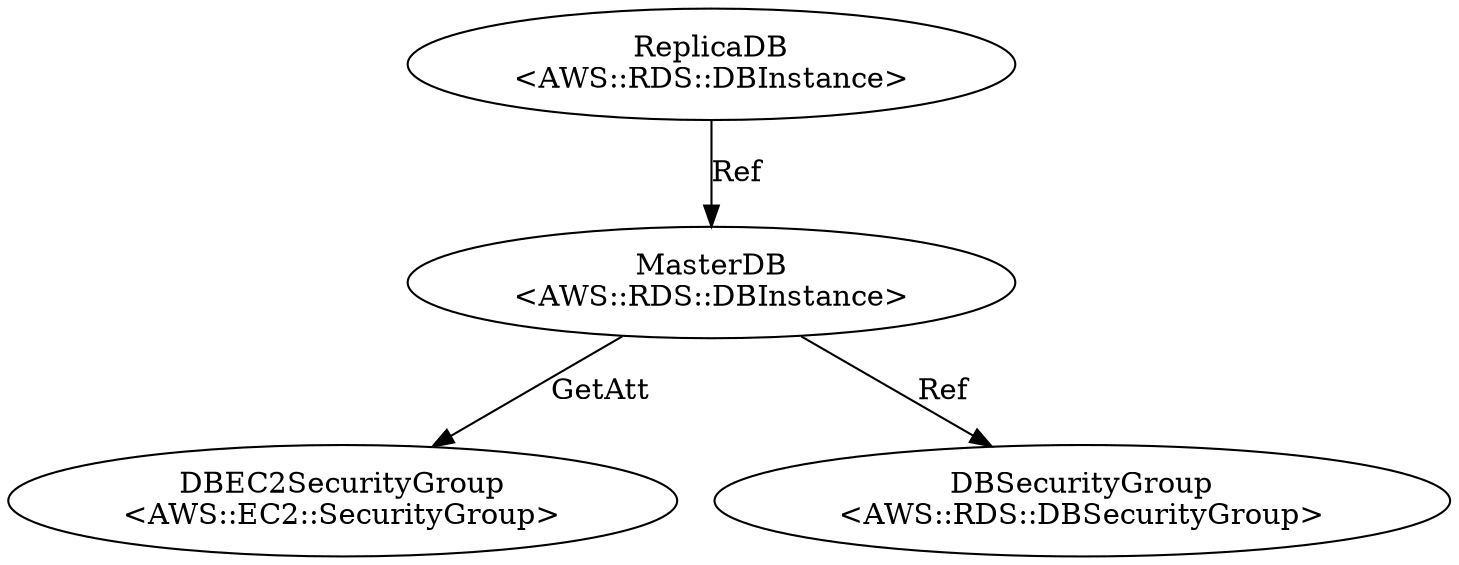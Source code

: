 digraph "template" {
DBEC2SecurityGroup [color=black, label="DBEC2SecurityGroup\n<AWS::EC2::SecurityGroup>", shape=ellipse, type=Resource];
DBSecurityGroup [color=black, label="DBSecurityGroup\n<AWS::RDS::DBSecurityGroup>", shape=ellipse, type=Resource];
MasterDB [color=black, label="MasterDB\n<AWS::RDS::DBInstance>", shape=ellipse, type=Resource];
ReplicaDB [color=black, label="ReplicaDB\n<AWS::RDS::DBInstance>", shape=ellipse, type=Resource];
MasterDB -> DBSecurityGroup  [color=black, key=0, label=Ref, source_paths="['Properties', 'DBSecurityGroups', 'Fn::If', 1, 0]"];
MasterDB -> DBEC2SecurityGroup  [color=black, key=0, label=GetAtt, source_paths="['Properties', 'VPCSecurityGroups', 'Fn::If', 1, 0]"];
ReplicaDB -> MasterDB  [color=black, key=0, label=Ref, source_paths="['Properties', 'SourceDBInstanceIdentifier']"];
}
